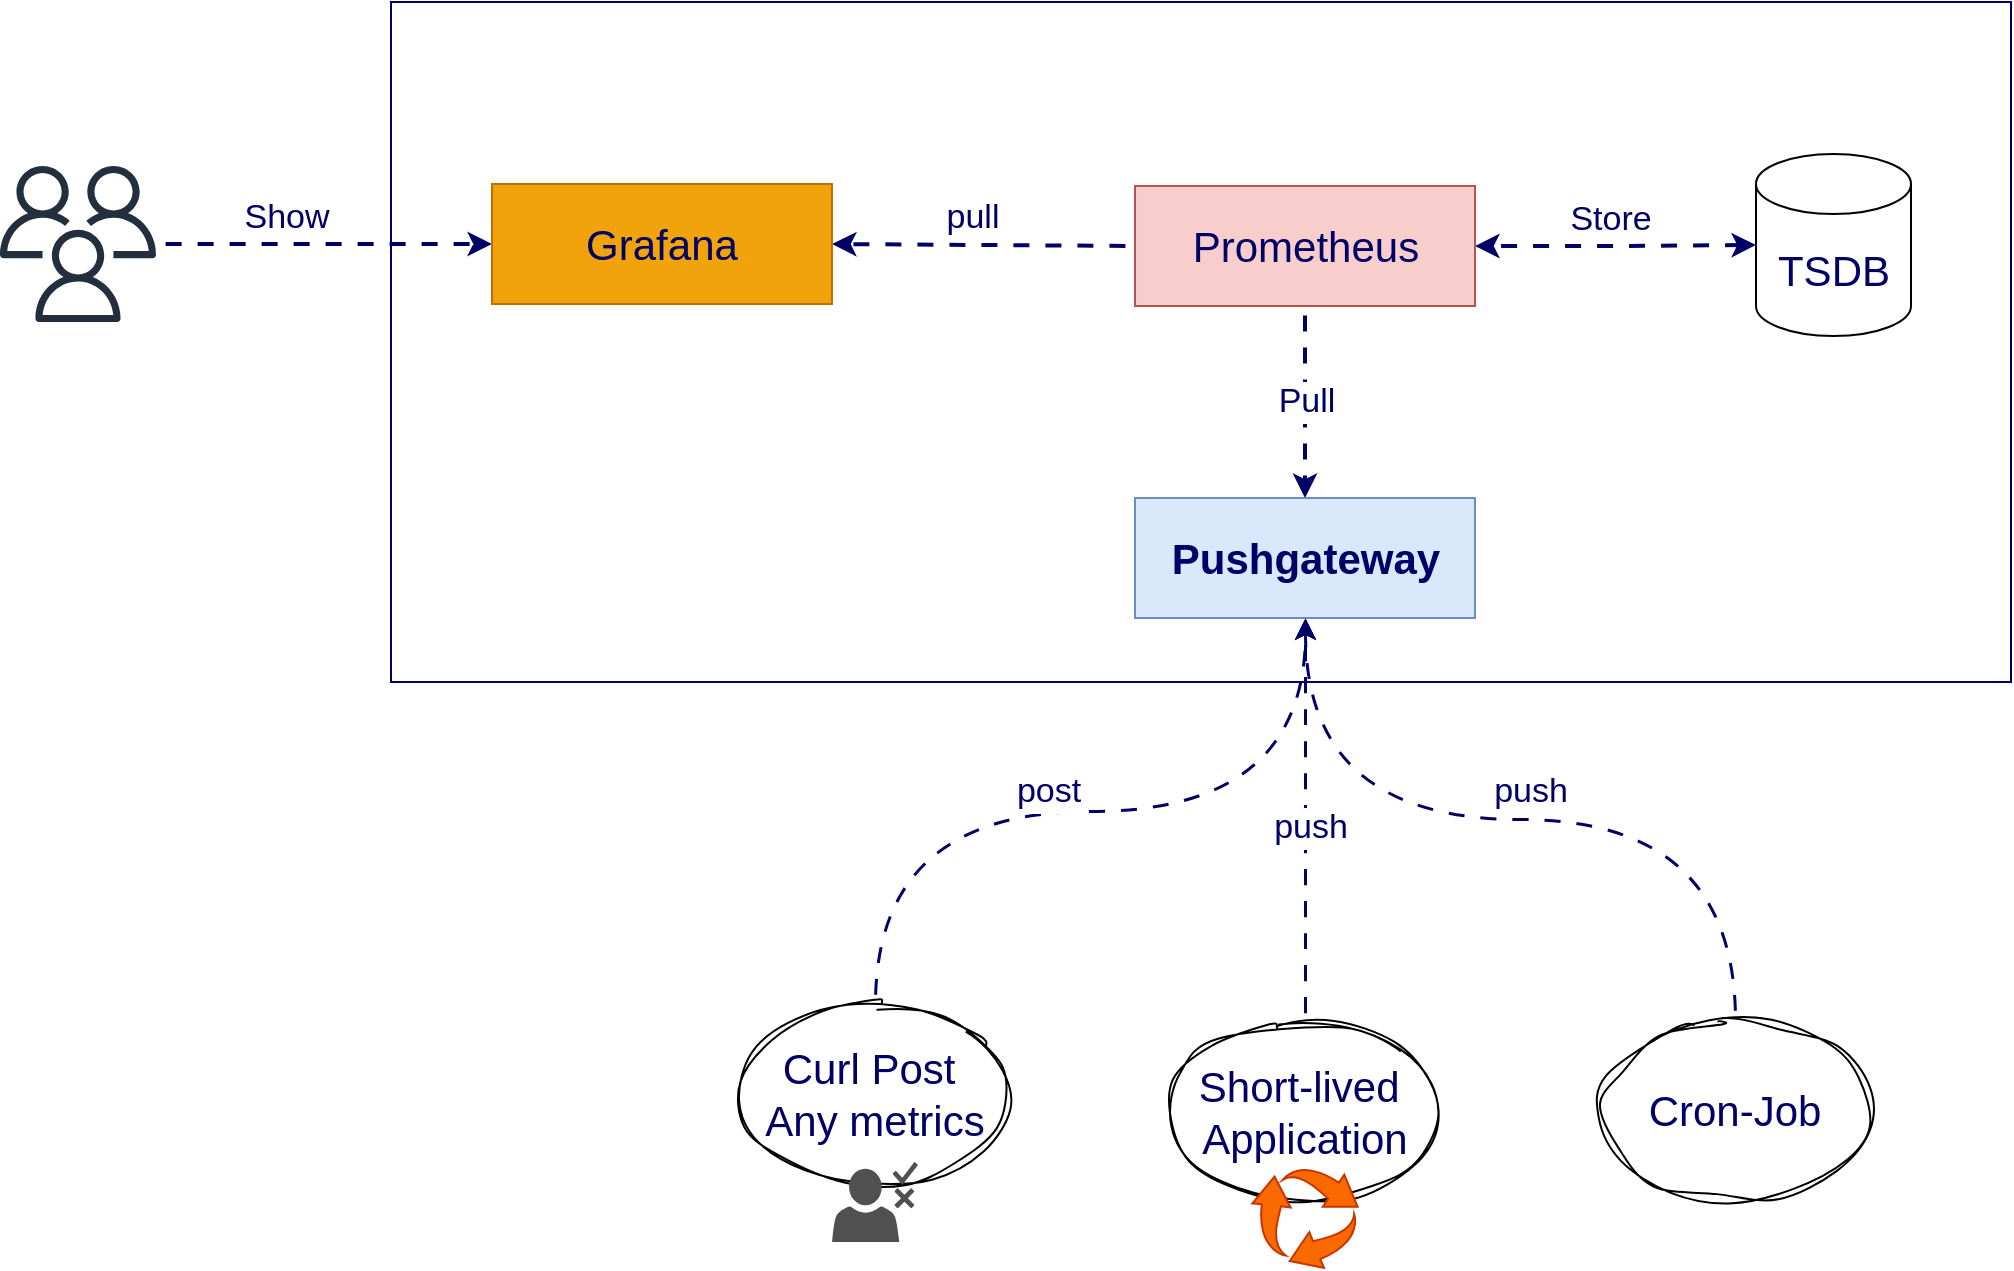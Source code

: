 <mxfile version="24.2.3" type="github">
  <diagram name="Page-1" id="K-BMb-8MRilRPjLB60yU">
    <mxGraphModel dx="1313" dy="816" grid="0" gridSize="10" guides="1" tooltips="1" connect="1" arrows="1" fold="1" page="1" pageScale="1" pageWidth="1169" pageHeight="827" math="0" shadow="0">
      <root>
        <mxCell id="0" />
        <mxCell id="1" parent="0" />
        <mxCell id="pzk033RYk6VoXwSy3GmK-29" value="" style="rounded=0;whiteSpace=wrap;html=1;fillColor=none;strokeColor=#000066;fontSize=21;fontColor=#000066;glass=0;" vertex="1" parent="1">
          <mxGeometry x="235.5" y="62" width="810" height="340" as="geometry" />
        </mxCell>
        <mxCell id="pzk033RYk6VoXwSy3GmK-10" value="&lt;font style=&quot;font-size: 17px;&quot;&gt;Pull&lt;/font&gt;" style="edgeStyle=orthogonalEdgeStyle;rounded=0;orthogonalLoop=1;jettySize=auto;html=1;exitX=0.5;exitY=1;exitDx=0;exitDy=0;entryX=0.5;entryY=0;entryDx=0;entryDy=0;flowAnimation=1;strokeWidth=2;strokeColor=#000066;labelBackgroundColor=default;fontSize=17;fontColor=#000066;" edge="1" parent="1" source="pzk033RYk6VoXwSy3GmK-1" target="pzk033RYk6VoXwSy3GmK-2">
          <mxGeometry relative="1" as="geometry" />
        </mxCell>
        <mxCell id="pzk033RYk6VoXwSy3GmK-12" style="rounded=0;orthogonalLoop=1;jettySize=auto;html=1;exitX=0;exitY=0.5;exitDx=0;exitDy=0;entryX=1;entryY=0.5;entryDx=0;entryDy=0;flowAnimation=1;strokeWidth=2;strokeColor=#000066;fontSize=17;fontColor=#000066;" edge="1" parent="1" source="pzk033RYk6VoXwSy3GmK-1" target="pzk033RYk6VoXwSy3GmK-11">
          <mxGeometry relative="1" as="geometry" />
        </mxCell>
        <mxCell id="pzk033RYk6VoXwSy3GmK-22" value="&lt;font style=&quot;font-size: 17px;&quot;&gt;pull&lt;/font&gt;" style="edgeLabel;html=1;align=center;verticalAlign=middle;resizable=0;points=[];fontSize=17;fontColor=#000066;" vertex="1" connectable="0" parent="pzk033RYk6VoXwSy3GmK-12">
          <mxGeometry x="0.08" y="-1" relative="1" as="geometry">
            <mxPoint y="-13" as="offset" />
          </mxGeometry>
        </mxCell>
        <mxCell id="pzk033RYk6VoXwSy3GmK-13" style="edgeStyle=orthogonalEdgeStyle;rounded=0;orthogonalLoop=1;jettySize=auto;html=1;startArrow=classic;startFill=1;flowAnimation=1;strokeWidth=2;strokeColor=#000066;fontSize=17;fontColor=#000066;" edge="1" parent="1" source="pzk033RYk6VoXwSy3GmK-1" target="pzk033RYk6VoXwSy3GmK-3">
          <mxGeometry relative="1" as="geometry" />
        </mxCell>
        <mxCell id="pzk033RYk6VoXwSy3GmK-21" value="&lt;font style=&quot;font-size: 17px;&quot;&gt;Store&lt;/font&gt;" style="edgeLabel;html=1;align=center;verticalAlign=middle;resizable=0;points=[];fontSize=17;fontColor=#000066;" vertex="1" connectable="0" parent="pzk033RYk6VoXwSy3GmK-13">
          <mxGeometry x="-0.042" relative="1" as="geometry">
            <mxPoint y="-13" as="offset" />
          </mxGeometry>
        </mxCell>
        <mxCell id="pzk033RYk6VoXwSy3GmK-1" value="Prometheus" style="rounded=0;whiteSpace=wrap;html=1;fontSize=21;fillColor=#f8cecc;strokeColor=#b85450;fontColor=#000066;" vertex="1" parent="1">
          <mxGeometry x="607.5" y="154" width="170" height="60" as="geometry" />
        </mxCell>
        <mxCell id="pzk033RYk6VoXwSy3GmK-2" value="Pushgateway" style="rounded=0;whiteSpace=wrap;html=1;fontSize=21;fontStyle=1;fillColor=#dae8fc;strokeColor=#6c8ebf;fontColor=#000066;" vertex="1" parent="1">
          <mxGeometry x="607.5" y="310" width="170" height="60" as="geometry" />
        </mxCell>
        <mxCell id="pzk033RYk6VoXwSy3GmK-3" value="TSDB" style="shape=cylinder3;whiteSpace=wrap;html=1;boundedLbl=1;backgroundOutline=1;size=15;fontSize=21;fontColor=#000066;" vertex="1" parent="1">
          <mxGeometry x="918" y="138" width="77.5" height="91" as="geometry" />
        </mxCell>
        <mxCell id="pzk033RYk6VoXwSy3GmK-7" style="rounded=0;orthogonalLoop=1;jettySize=auto;html=1;exitX=0.5;exitY=0;exitDx=0;exitDy=0;flowAnimation=1;strokeWidth=1.5;strokeColor=#000066;edgeStyle=orthogonalEdgeStyle;curved=1;fontSize=17;fontColor=#000066;" edge="1" parent="1" source="pzk033RYk6VoXwSy3GmK-4" target="pzk033RYk6VoXwSy3GmK-2">
          <mxGeometry relative="1" as="geometry">
            <mxPoint x="693" y="366" as="targetPoint" />
          </mxGeometry>
        </mxCell>
        <mxCell id="pzk033RYk6VoXwSy3GmK-26" value="&lt;font style=&quot;font-size: 17px;&quot;&gt;push&lt;/font&gt;" style="edgeLabel;html=1;align=center;verticalAlign=middle;resizable=0;points=[];fontSize=17;fontColor=#000066;" vertex="1" connectable="0" parent="pzk033RYk6VoXwSy3GmK-7">
          <mxGeometry x="-0.034" y="-2" relative="1" as="geometry">
            <mxPoint as="offset" />
          </mxGeometry>
        </mxCell>
        <mxCell id="pzk033RYk6VoXwSy3GmK-4" value="Short-lived&amp;nbsp;&lt;div style=&quot;font-size: 21px;&quot;&gt;Application&lt;/div&gt;" style="ellipse;whiteSpace=wrap;html=1;fontSize=21;fontColor=#000066;sketch=1;curveFitting=1;jiggle=2;fillColor=none;" vertex="1" parent="1">
          <mxGeometry x="625" y="572" width="135" height="90" as="geometry" />
        </mxCell>
        <mxCell id="pzk033RYk6VoXwSy3GmK-8" style="rounded=0;orthogonalLoop=1;jettySize=auto;html=1;exitX=0.5;exitY=0;exitDx=0;exitDy=0;flowAnimation=1;strokeWidth=1.5;strokeColor=#000066;edgeStyle=orthogonalEdgeStyle;curved=1;fontSize=17;fontColor=#000066;" edge="1" parent="1" source="pzk033RYk6VoXwSy3GmK-5" target="pzk033RYk6VoXwSy3GmK-2">
          <mxGeometry relative="1" as="geometry">
            <mxPoint x="732" y="365" as="targetPoint" />
          </mxGeometry>
        </mxCell>
        <mxCell id="pzk033RYk6VoXwSy3GmK-27" value="&lt;font style=&quot;font-size: 17px;&quot;&gt;push&lt;/font&gt;" style="edgeLabel;html=1;align=center;verticalAlign=middle;resizable=0;points=[];fontSize=17;fontColor=#000066;" vertex="1" connectable="0" parent="pzk033RYk6VoXwSy3GmK-8">
          <mxGeometry x="0.045" y="1" relative="1" as="geometry">
            <mxPoint x="14" y="-15" as="offset" />
          </mxGeometry>
        </mxCell>
        <mxCell id="pzk033RYk6VoXwSy3GmK-5" value="Cron-Job" style="ellipse;whiteSpace=wrap;html=1;fontSize=21;fontColor=#000066;sketch=1;curveFitting=1;jiggle=2;fillColor=none;" vertex="1" parent="1">
          <mxGeometry x="840" y="571" width="135" height="90" as="geometry" />
        </mxCell>
        <mxCell id="pzk033RYk6VoXwSy3GmK-9" style="rounded=0;orthogonalLoop=1;jettySize=auto;html=1;exitX=0.5;exitY=0;exitDx=0;exitDy=0;entryX=0.5;entryY=1;entryDx=0;entryDy=0;flowAnimation=1;strokeWidth=1.5;strokeColor=#000066;edgeStyle=orthogonalEdgeStyle;curved=1;fontSize=17;fontColor=#000066;" edge="1" parent="1" source="pzk033RYk6VoXwSy3GmK-6" target="pzk033RYk6VoXwSy3GmK-2">
          <mxGeometry relative="1" as="geometry">
            <mxPoint x="787" y="470" as="targetPoint" />
          </mxGeometry>
        </mxCell>
        <mxCell id="pzk033RYk6VoXwSy3GmK-25" value="&lt;font style=&quot;font-size: 17px;&quot;&gt;post&lt;/font&gt;" style="edgeLabel;html=1;align=center;verticalAlign=middle;resizable=0;points=[];fontSize=17;fontColor=#000066;" vertex="1" connectable="0" parent="pzk033RYk6VoXwSy3GmK-9">
          <mxGeometry x="-0.106" y="1" relative="1" as="geometry">
            <mxPoint y="-9" as="offset" />
          </mxGeometry>
        </mxCell>
        <mxCell id="pzk033RYk6VoXwSy3GmK-6" value="Curl Post&amp;nbsp;&lt;div style=&quot;font-size: 21px;&quot;&gt;Any metrics&lt;/div&gt;" style="ellipse;whiteSpace=wrap;html=1;fontSize=21;fontColor=#000066;sketch=1;curveFitting=1;jiggle=2;fillColor=none;" vertex="1" parent="1">
          <mxGeometry x="410" y="563" width="135" height="90" as="geometry" />
        </mxCell>
        <mxCell id="pzk033RYk6VoXwSy3GmK-15" style="edgeStyle=orthogonalEdgeStyle;rounded=0;orthogonalLoop=1;jettySize=auto;html=1;entryX=0;entryY=0.5;entryDx=0;entryDy=0;flowAnimation=1;strokeWidth=2;strokeColor=#000066;fontSize=17;fontColor=#000066;" edge="1" parent="1" source="pzk033RYk6VoXwSy3GmK-14" target="pzk033RYk6VoXwSy3GmK-11">
          <mxGeometry relative="1" as="geometry">
            <mxPoint x="289" y="183" as="sourcePoint" />
          </mxGeometry>
        </mxCell>
        <mxCell id="pzk033RYk6VoXwSy3GmK-23" value="&lt;font style=&quot;font-size: 17px;&quot;&gt;Show&lt;/font&gt;" style="edgeLabel;html=1;align=center;verticalAlign=middle;resizable=0;points=[];fontSize=17;fontColor=#000066;" vertex="1" connectable="0" parent="pzk033RYk6VoXwSy3GmK-15">
          <mxGeometry x="-0.244" y="7" relative="1" as="geometry">
            <mxPoint x="1" y="-6" as="offset" />
          </mxGeometry>
        </mxCell>
        <mxCell id="pzk033RYk6VoXwSy3GmK-11" value="Grafana" style="rounded=0;whiteSpace=wrap;html=1;fontSize=21;fontColor=#000066;fillColor=#f0a30a;strokeColor=#BD7000;" vertex="1" parent="1">
          <mxGeometry x="286" y="153" width="170" height="60" as="geometry" />
        </mxCell>
        <mxCell id="pzk033RYk6VoXwSy3GmK-14" value="" style="sketch=0;outlineConnect=0;fontColor=#000066;gradientColor=none;fillColor=#232F3D;strokeColor=none;dashed=0;verticalLabelPosition=bottom;verticalAlign=top;align=center;html=1;fontSize=21;fontStyle=0;aspect=fixed;pointerEvents=1;shape=mxgraph.aws4.users;" vertex="1" parent="1">
          <mxGeometry x="40" y="144" width="78" height="78" as="geometry" />
        </mxCell>
        <mxCell id="pzk033RYk6VoXwSy3GmK-17" value="" style="sketch=0;pointerEvents=1;shadow=0;dashed=0;html=1;strokeColor=none;fillColor=#505050;labelPosition=center;verticalLabelPosition=bottom;verticalAlign=top;outlineConnect=0;align=center;shape=mxgraph.office.users.approver;fontSize=21;fontColor=#000066;" vertex="1" parent="1">
          <mxGeometry x="456.045" y="642" width="42.91" height="40" as="geometry" />
        </mxCell>
        <mxCell id="pzk033RYk6VoXwSy3GmK-19" value="" style="sketch=0;html=1;aspect=fixed;shadow=0;verticalAlign=top;labelPosition=center;verticalLabelPosition=bottom;shape=mxgraph.gcp2.arrow_cycle;strokeColor=#C73500;fillColor=#fa6800;fontColor=#000066;fontSize=21;" vertex="1" parent="1">
          <mxGeometry x="666.185" y="645" width="52.63" height="50" as="geometry" />
        </mxCell>
        <mxCell id="pzk033RYk6VoXwSy3GmK-28" value="" style="shape=image;html=1;verticalAlign=top;verticalLabelPosition=bottom;labelBackgroundColor=#ffffff;imageAspect=0;aspect=fixed;image=https://cdn1.iconfinder.com/data/icons/Futurosoft%20Icons%200.5.2/128x128/apps/clock.png;fontSize=21;fontColor=#000066;" vertex="1" parent="1">
          <mxGeometry x="882.5" y="646" width="50" height="48" as="geometry" />
        </mxCell>
      </root>
    </mxGraphModel>
  </diagram>
</mxfile>
